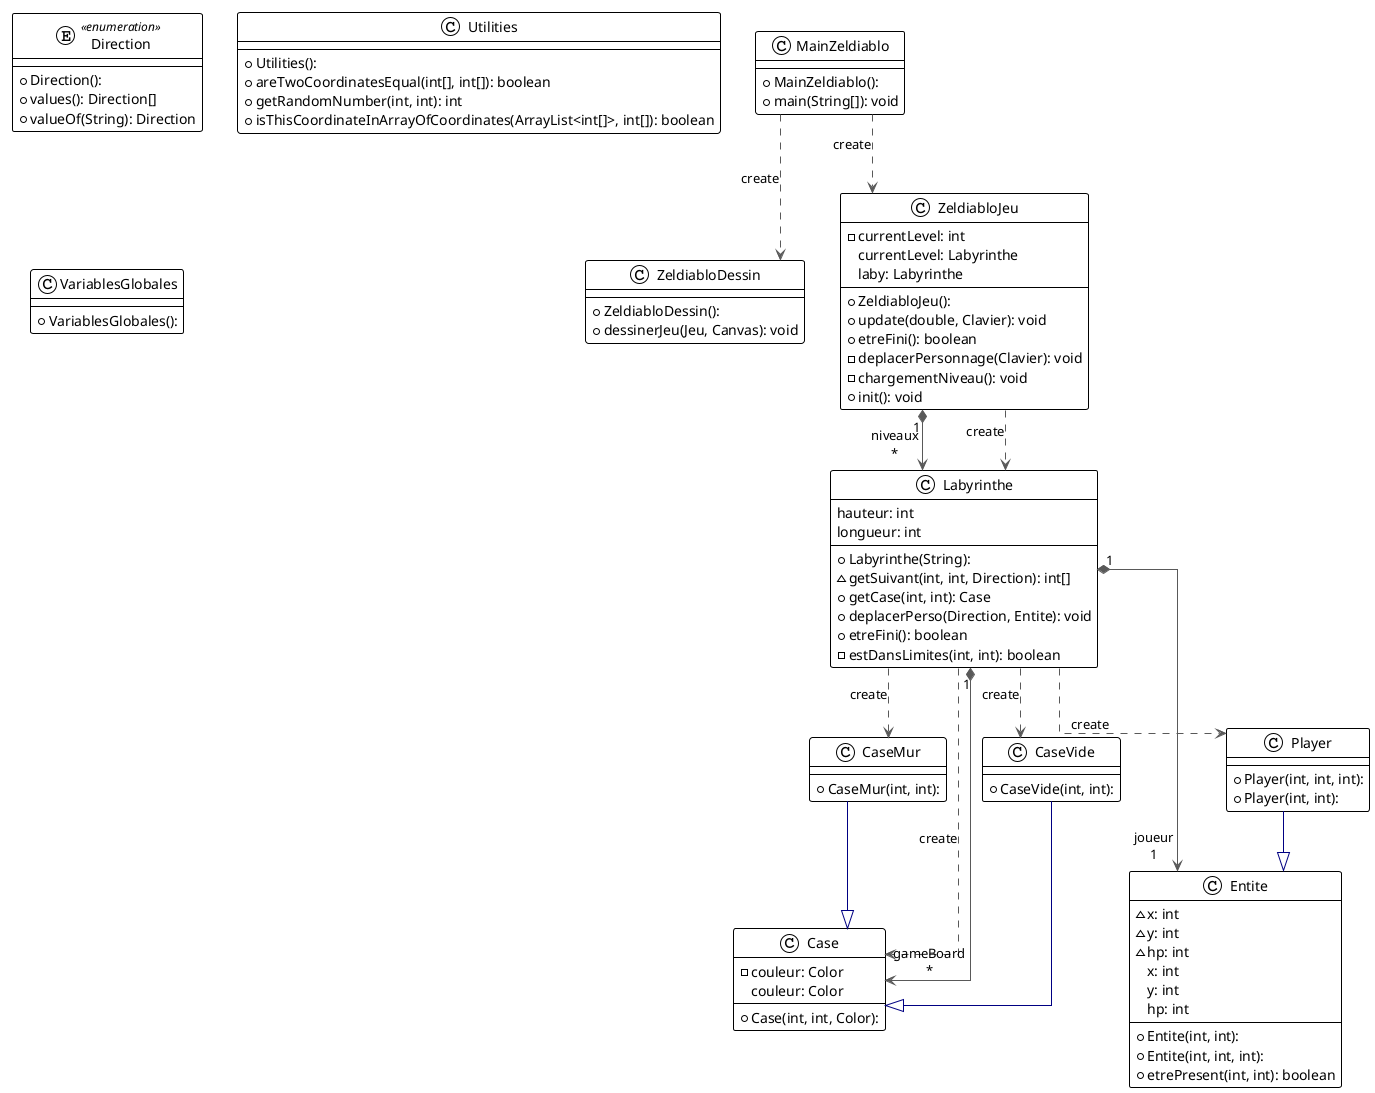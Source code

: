 @startuml

!theme plain
top to bottom direction
skinparam linetype ortho

class Case {
  + Case(int, int, Color): 
  - couleur: Color
   couleur: Color
}
class CaseMur {
  + CaseMur(int, int): 
}
class CaseVide {
  + CaseVide(int, int): 
}
enum Direction << enumeration >> {
  + Direction(): 
  + values(): Direction[]
  + valueOf(String): Direction
}
class Entite {
  + Entite(int, int): 
  + Entite(int, int, int): 
  ~ x: int
  ~ y: int
  ~ hp: int
  + etrePresent(int, int): boolean
   x: int
   y: int
   hp: int
}
class Labyrinthe {
  + Labyrinthe(String): 
  ~ getSuivant(int, int, Direction): int[]
  + getCase(int, int): Case
  + deplacerPerso(Direction, Entite): void
  + etreFini(): boolean
  - estDansLimites(int, int): boolean
   hauteur: int
   longueur: int
}
class MainZeldiablo {
  + MainZeldiablo(): 
  + main(String[]): void
}
class Player {
  + Player(int, int, int): 
  + Player(int, int): 
}
class Utilities {
  + Utilities(): 
  + areTwoCoordinatesEqual(int[], int[]): boolean
  + getRandomNumber(int, int): int
  + isThisCoordinateInArrayOfCoordinates(ArrayList<int[]>, int[]): boolean
}
class VariablesGlobales {
  + VariablesGlobales(): 
}
class ZeldiabloDessin {
  + ZeldiabloDessin(): 
  + dessinerJeu(Jeu, Canvas): void
}
class ZeldiabloJeu {
  + ZeldiabloJeu(): 
  - currentLevel: int
  + update(double, Clavier): void
  + etreFini(): boolean
  - deplacerPersonnage(Clavier): void
  - chargementNiveau(): void
  + init(): void
   currentLevel: Labyrinthe
   laby: Labyrinthe
}

CaseMur            -[#000082,plain]-^  Case              
CaseVide           -[#000082,plain]-^  Case              
Labyrinthe         -[#595959,dashed]->  Case              : "«create»"
Labyrinthe        "1" *-[#595959,plain]-> "gameBoard\n*" Case              
Labyrinthe         -[#595959,dashed]->  CaseMur           : "«create»"
Labyrinthe         -[#595959,dashed]->  CaseVide          : "«create»"
Labyrinthe        "1" *-[#595959,plain]-> "joueur\n1" Entite            
Labyrinthe         -[#595959,dashed]->  Player            : "«create»"
MainZeldiablo      -[#595959,dashed]->  ZeldiabloDessin   : "«create»"
MainZeldiablo      -[#595959,dashed]->  ZeldiabloJeu      : "«create»"
Player             -[#000082,plain]-^  Entite            
ZeldiabloJeu      "1" *-[#595959,plain]-> "niveaux\n*" Labyrinthe        
ZeldiabloJeu       -[#595959,dashed]->  Labyrinthe        : "«create»"
@enduml
